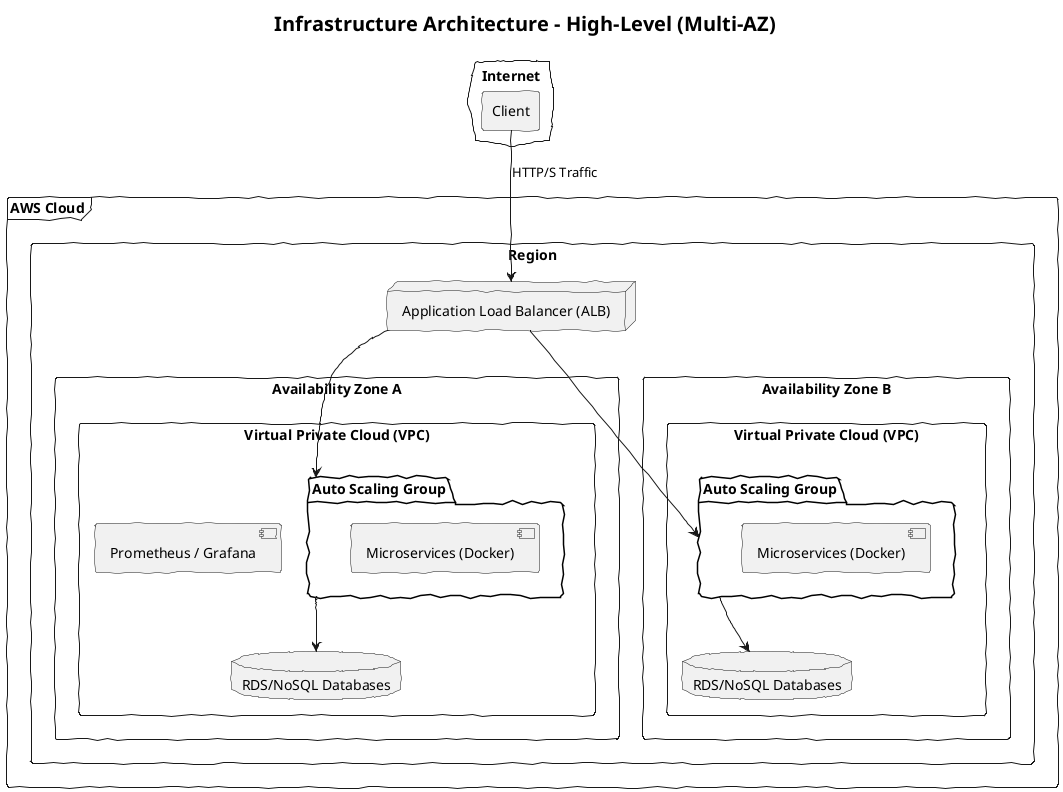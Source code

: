 @startuml high-level
skinparam handwritten true
skinparam titleFontSize 20

title Infrastructure Architecture - High-Level (Multi-AZ)

cloud "Internet" {
    agent "Client" as C
}

frame "AWS Cloud" {
    rectangle "Region" {
        node "Application Load Balancer (ALB)" as ALB
        
        rectangle "Availability Zone A" as AZ1 {
            rectangle "Virtual Private Cloud (VPC)" as VPC1 {
                folder "Auto Scaling Group" as ASG1 {
                    component "Microservices (Docker)" as MS1
                }
                database "RDS/NoSQL Databases" as DB1
                component "Prometheus / Grafana" as OBS1
            }
        }
        
        rectangle "Availability Zone B" as AZ2 {
            rectangle "Virtual Private Cloud (VPC)" as VPC2 {
                folder "Auto Scaling Group" as ASG2 {
                    component "Microservices (Docker)" as MS2
                }
                database "RDS/NoSQL Databases" as DB2
            }
        }

        ALB --> ASG1
        ALB --> ASG2
        ASG1 --> DB1
        ASG2 --> DB2
    }
}

C --> ALB : HTTP/S Traffic

@enduml